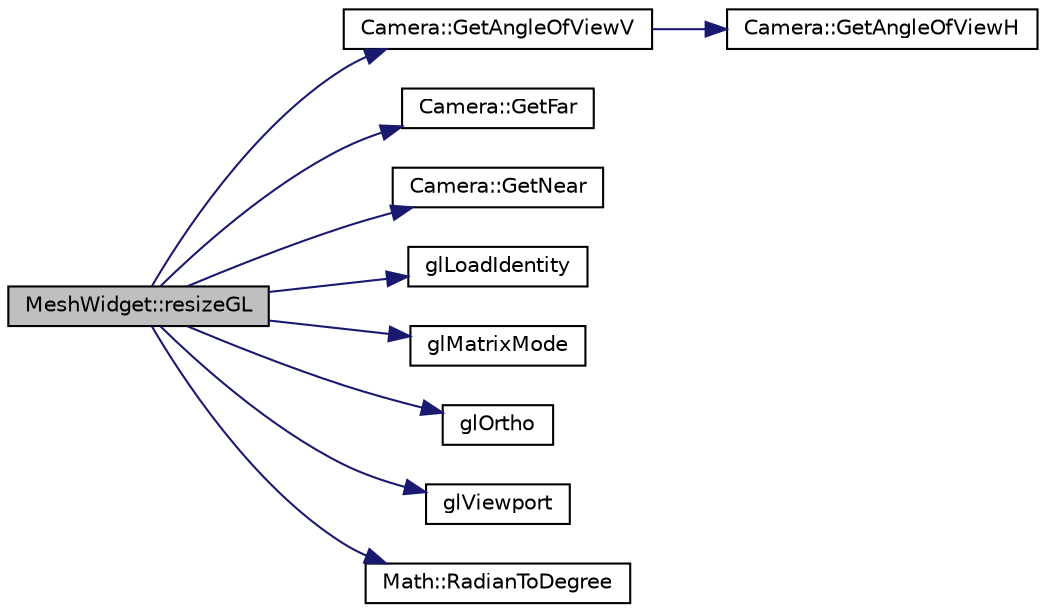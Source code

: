digraph "MeshWidget::resizeGL"
{
 // LATEX_PDF_SIZE
  edge [fontname="Helvetica",fontsize="10",labelfontname="Helvetica",labelfontsize="10"];
  node [fontname="Helvetica",fontsize="10",shape=record];
  rankdir="LR";
  Node1 [label="MeshWidget::resizeGL",height=0.2,width=0.4,color="black", fillcolor="grey75", style="filled", fontcolor="black",tooltip="Resize window."];
  Node1 -> Node2 [color="midnightblue",fontsize="10",style="solid",fontname="Helvetica"];
  Node2 [label="Camera::GetAngleOfViewV",height=0.2,width=0.4,color="black", fillcolor="white", style="filled",URL="$class_camera.html#a10e3b183465dd2c7b3d2220684b67389",tooltip="Returns the vertical angle of view."];
  Node2 -> Node3 [color="midnightblue",fontsize="10",style="solid",fontname="Helvetica"];
  Node3 [label="Camera::GetAngleOfViewH",height=0.2,width=0.4,color="black", fillcolor="white", style="filled",URL="$class_camera.html#a3fd16cdcc605617518f8dc50291ff0ab",tooltip="Returns the horizontal angle of view."];
  Node1 -> Node4 [color="midnightblue",fontsize="10",style="solid",fontname="Helvetica"];
  Node4 [label="Camera::GetFar",height=0.2,width=0.4,color="black", fillcolor="white", style="filled",URL="$class_camera.html#a683bba08362123673b442516c5019b6d",tooltip="Get the far distance."];
  Node1 -> Node5 [color="midnightblue",fontsize="10",style="solid",fontname="Helvetica"];
  Node5 [label="Camera::GetNear",height=0.2,width=0.4,color="black", fillcolor="white", style="filled",URL="$class_camera.html#a02dbeff88f9b733b2279fcac243c282c",tooltip="Get the near distance."];
  Node1 -> Node6 [color="midnightblue",fontsize="10",style="solid",fontname="Helvetica"];
  Node6 [label="glLoadIdentity",height=0.2,width=0.4,color="black", fillcolor="white", style="filled",URL="$_g_l_8h.html#ae4d8176aa24fe6d7afcad24d7e582bc6",tooltip=" "];
  Node1 -> Node7 [color="midnightblue",fontsize="10",style="solid",fontname="Helvetica"];
  Node7 [label="glMatrixMode",height=0.2,width=0.4,color="black", fillcolor="white", style="filled",URL="$_g_l_8h.html#abf278d4f613bc04bc94f8acea8f56f15",tooltip=" "];
  Node1 -> Node8 [color="midnightblue",fontsize="10",style="solid",fontname="Helvetica"];
  Node8 [label="glOrtho",height=0.2,width=0.4,color="black", fillcolor="white", style="filled",URL="$_g_l_8h.html#a4594f62a506347e3601bb057da595997",tooltip=" "];
  Node1 -> Node9 [color="midnightblue",fontsize="10",style="solid",fontname="Helvetica"];
  Node9 [label="glViewport",height=0.2,width=0.4,color="black", fillcolor="white", style="filled",URL="$_g_l_8h.html#a37ab8b6089d6c18b70da2c6639e556e1",tooltip=" "];
  Node1 -> Node10 [color="midnightblue",fontsize="10",style="solid",fontname="Helvetica"];
  Node10 [label="Math::RadianToDegree",height=0.2,width=0.4,color="black", fillcolor="white", style="filled",URL="$class_math.html#adb7bf9d2b1cccf1bd33f0d8f46f37f70",tooltip="Convert radian to degrees."];
}
